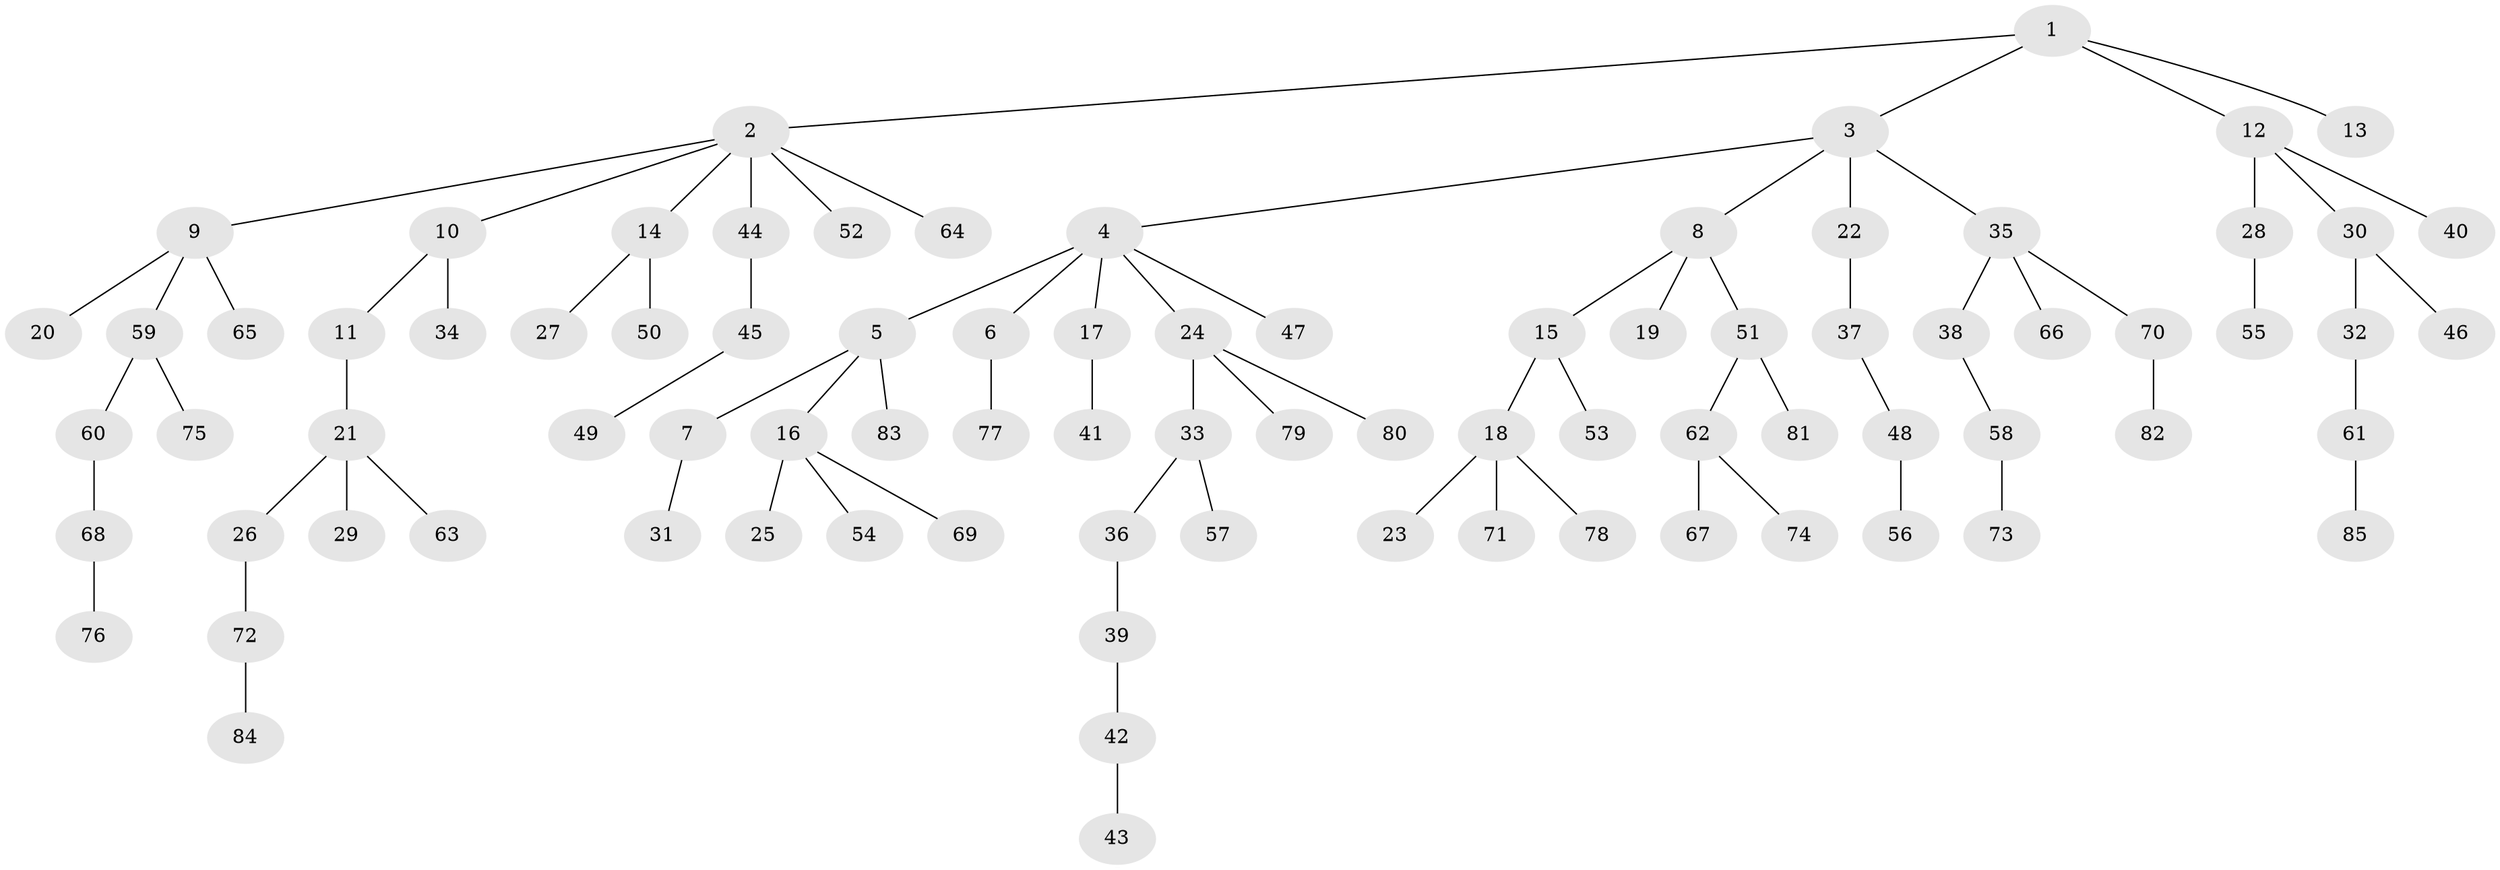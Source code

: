 // original degree distribution, {4: 0.06611570247933884, 8: 0.008264462809917356, 5: 0.049586776859504134, 6: 0.008264462809917356, 3: 0.11570247933884298, 2: 0.256198347107438, 1: 0.49586776859504134}
// Generated by graph-tools (version 1.1) at 2025/51/03/04/25 22:51:35]
// undirected, 85 vertices, 84 edges
graph export_dot {
  node [color=gray90,style=filled];
  1;
  2;
  3;
  4;
  5;
  6;
  7;
  8;
  9;
  10;
  11;
  12;
  13;
  14;
  15;
  16;
  17;
  18;
  19;
  20;
  21;
  22;
  23;
  24;
  25;
  26;
  27;
  28;
  29;
  30;
  31;
  32;
  33;
  34;
  35;
  36;
  37;
  38;
  39;
  40;
  41;
  42;
  43;
  44;
  45;
  46;
  47;
  48;
  49;
  50;
  51;
  52;
  53;
  54;
  55;
  56;
  57;
  58;
  59;
  60;
  61;
  62;
  63;
  64;
  65;
  66;
  67;
  68;
  69;
  70;
  71;
  72;
  73;
  74;
  75;
  76;
  77;
  78;
  79;
  80;
  81;
  82;
  83;
  84;
  85;
  1 -- 2 [weight=1.0];
  1 -- 3 [weight=1.0];
  1 -- 12 [weight=1.0];
  1 -- 13 [weight=1.0];
  2 -- 9 [weight=1.0];
  2 -- 10 [weight=1.0];
  2 -- 14 [weight=1.0];
  2 -- 44 [weight=1.0];
  2 -- 52 [weight=1.0];
  2 -- 64 [weight=1.0];
  3 -- 4 [weight=1.0];
  3 -- 8 [weight=1.0];
  3 -- 22 [weight=1.0];
  3 -- 35 [weight=1.0];
  4 -- 5 [weight=1.0];
  4 -- 6 [weight=1.0];
  4 -- 17 [weight=1.0];
  4 -- 24 [weight=1.0];
  4 -- 47 [weight=1.0];
  5 -- 7 [weight=1.0];
  5 -- 16 [weight=1.0];
  5 -- 83 [weight=1.0];
  6 -- 77 [weight=1.0];
  7 -- 31 [weight=1.0];
  8 -- 15 [weight=1.0];
  8 -- 19 [weight=1.0];
  8 -- 51 [weight=1.0];
  9 -- 20 [weight=1.0];
  9 -- 59 [weight=1.0];
  9 -- 65 [weight=1.0];
  10 -- 11 [weight=1.0];
  10 -- 34 [weight=1.0];
  11 -- 21 [weight=1.0];
  12 -- 28 [weight=1.0];
  12 -- 30 [weight=1.0];
  12 -- 40 [weight=1.0];
  14 -- 27 [weight=1.0];
  14 -- 50 [weight=1.0];
  15 -- 18 [weight=1.0];
  15 -- 53 [weight=1.0];
  16 -- 25 [weight=1.0];
  16 -- 54 [weight=1.0];
  16 -- 69 [weight=1.0];
  17 -- 41 [weight=1.0];
  18 -- 23 [weight=1.0];
  18 -- 71 [weight=1.0];
  18 -- 78 [weight=1.0];
  21 -- 26 [weight=1.0];
  21 -- 29 [weight=1.0];
  21 -- 63 [weight=1.0];
  22 -- 37 [weight=1.0];
  24 -- 33 [weight=1.0];
  24 -- 79 [weight=1.0];
  24 -- 80 [weight=1.0];
  26 -- 72 [weight=1.0];
  28 -- 55 [weight=1.0];
  30 -- 32 [weight=1.0];
  30 -- 46 [weight=1.0];
  32 -- 61 [weight=1.0];
  33 -- 36 [weight=1.0];
  33 -- 57 [weight=1.0];
  35 -- 38 [weight=1.0];
  35 -- 66 [weight=1.0];
  35 -- 70 [weight=1.0];
  36 -- 39 [weight=1.0];
  37 -- 48 [weight=1.0];
  38 -- 58 [weight=1.0];
  39 -- 42 [weight=1.0];
  42 -- 43 [weight=1.0];
  44 -- 45 [weight=1.0];
  45 -- 49 [weight=1.0];
  48 -- 56 [weight=1.0];
  51 -- 62 [weight=1.0];
  51 -- 81 [weight=1.0];
  58 -- 73 [weight=1.0];
  59 -- 60 [weight=1.0];
  59 -- 75 [weight=1.0];
  60 -- 68 [weight=1.0];
  61 -- 85 [weight=1.0];
  62 -- 67 [weight=1.0];
  62 -- 74 [weight=1.0];
  68 -- 76 [weight=1.0];
  70 -- 82 [weight=1.0];
  72 -- 84 [weight=1.0];
}
